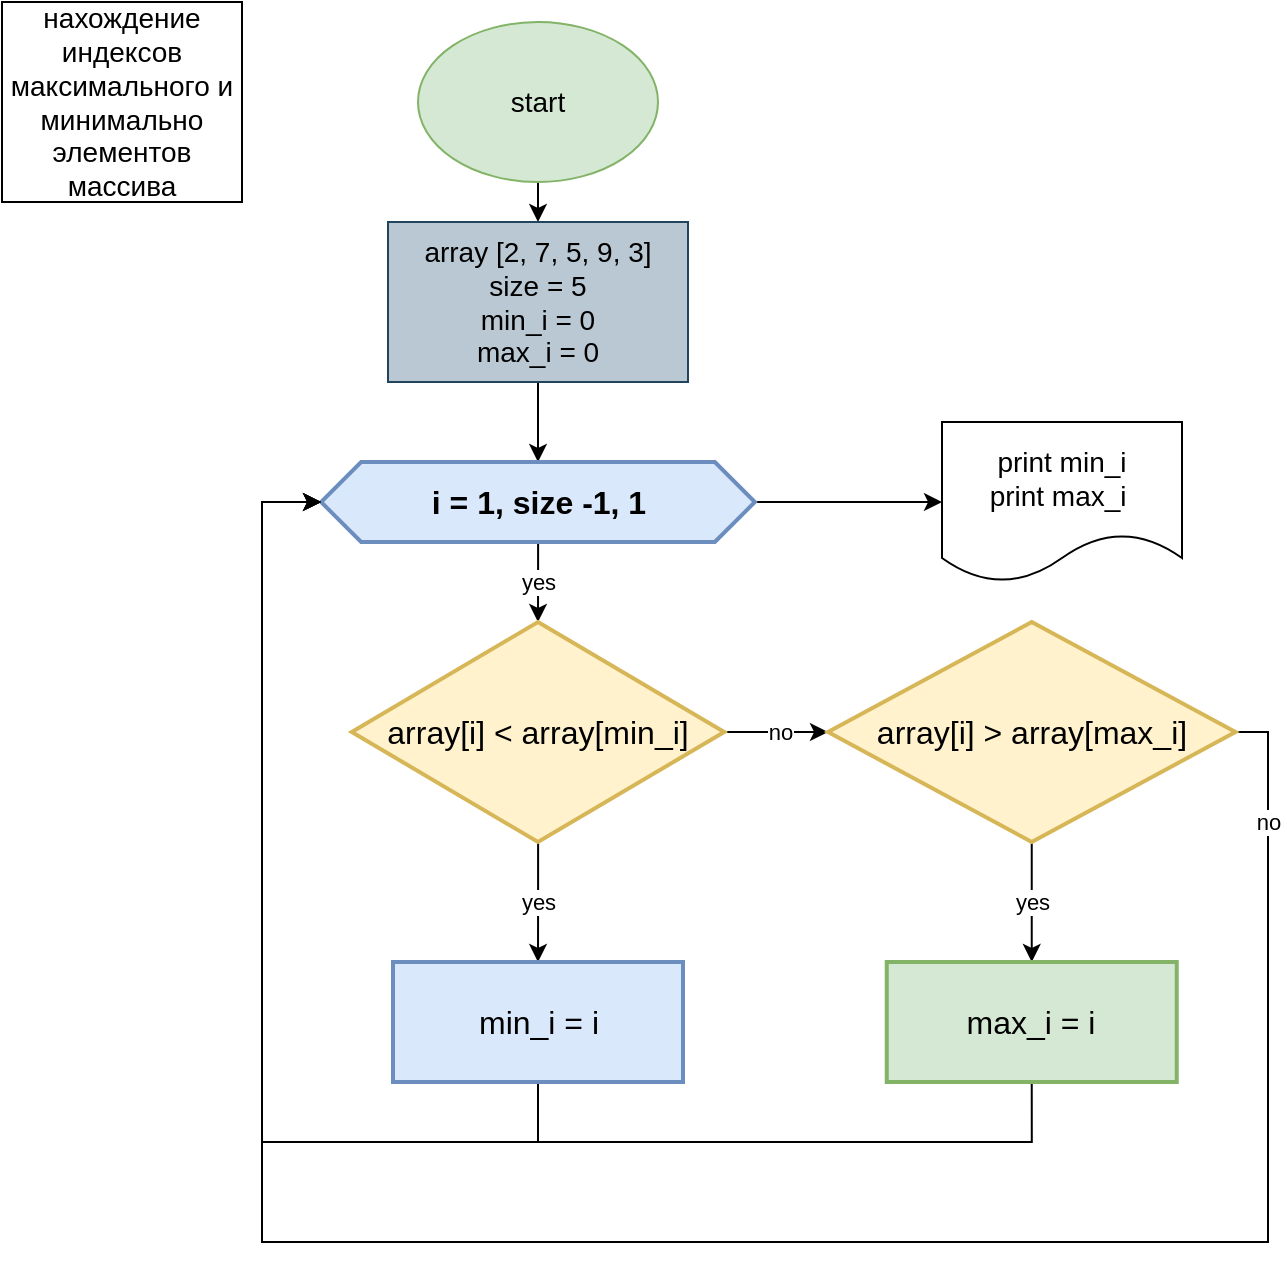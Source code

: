 <mxfile version="21.0.8" type="device" pages="4"><diagram name="Страница 1" id="qXcvYfZAFxc3Z2XbT94B"><mxGraphModel dx="1010" dy="550" grid="1" gridSize="10" guides="1" tooltips="1" connect="1" arrows="1" fold="1" page="1" pageScale="1" pageWidth="827" pageHeight="1169" math="0" shadow="0"><root><mxCell id="0"/><mxCell id="1" parent="0"/><mxCell id="VF3l3qaQ3adIgucsYfa5-1" style="edgeStyle=orthogonalEdgeStyle;rounded=0;orthogonalLoop=1;jettySize=auto;html=1;entryX=0.5;entryY=0;entryDx=0;entryDy=0;fontSize=14;" parent="1" target="VF3l3qaQ3adIgucsYfa5-4" edge="1"><mxGeometry relative="1" as="geometry"><mxPoint x="288" y="100" as="sourcePoint"/></mxGeometry></mxCell><mxCell id="VF3l3qaQ3adIgucsYfa5-2" value="start" style="ellipse;whiteSpace=wrap;html=1;fontSize=14;fillColor=#d5e8d4;strokeColor=#82b366;" parent="1" vertex="1"><mxGeometry x="228" y="30" width="120" height="80" as="geometry"/></mxCell><mxCell id="VF3l3qaQ3adIgucsYfa5-3" style="edgeStyle=orthogonalEdgeStyle;rounded=0;orthogonalLoop=1;jettySize=auto;html=1;entryX=0.5;entryY=0;entryDx=0;entryDy=0;" parent="1" source="VF3l3qaQ3adIgucsYfa5-4" target="VF3l3qaQ3adIgucsYfa5-6" edge="1"><mxGeometry relative="1" as="geometry"/></mxCell><mxCell id="VF3l3qaQ3adIgucsYfa5-4" value="array [2, 7, 5, 9, 3]&lt;br style=&quot;font-size: 14px;&quot;&gt;size = 5&lt;br&gt;min_i = 0&lt;br&gt;max_i = 0" style="rounded=0;whiteSpace=wrap;html=1;fontSize=14;fillColor=#bac8d3;strokeColor=#23445d;" parent="1" vertex="1"><mxGeometry x="213" y="130" width="150" height="80" as="geometry"/></mxCell><mxCell id="VF3l3qaQ3adIgucsYfa5-5" value="нахождение индексов максимального и минимально элементов массива" style="rounded=0;whiteSpace=wrap;html=1;fontSize=14;" parent="1" vertex="1"><mxGeometry x="20" y="20" width="120" height="100" as="geometry"/></mxCell><mxCell id="sJhcISpJmDnIxhl9Q7Wv-1" value="yes" style="edgeStyle=orthogonalEdgeStyle;rounded=0;orthogonalLoop=1;jettySize=auto;html=1;entryX=0.5;entryY=0;entryDx=0;entryDy=0;" edge="1" parent="1" source="VF3l3qaQ3adIgucsYfa5-6" target="VF3l3qaQ3adIgucsYfa5-7"><mxGeometry relative="1" as="geometry"/></mxCell><mxCell id="x1RfaE6OooCfIs3OrEgd-2" value="" style="edgeStyle=orthogonalEdgeStyle;rounded=0;orthogonalLoop=1;jettySize=auto;html=1;" edge="1" parent="1" source="VF3l3qaQ3adIgucsYfa5-6"><mxGeometry relative="1" as="geometry"><mxPoint x="490" y="270" as="targetPoint"/></mxGeometry></mxCell><mxCell id="VF3l3qaQ3adIgucsYfa5-6" value="i = 1, size -1, 1" style="shape=hexagon;perimeter=hexagonPerimeter2;whiteSpace=wrap;html=1;fixedSize=1;fillColor=#dae8fc;strokeColor=#6c8ebf;strokeWidth=2;fontSize=16;fontStyle=1" parent="1" vertex="1"><mxGeometry x="179.56" y="250" width="216.88" height="40" as="geometry"/></mxCell><mxCell id="VF3l3qaQ3adIgucsYfa5-14" value="yes" style="edgeStyle=orthogonalEdgeStyle;rounded=0;orthogonalLoop=1;jettySize=auto;html=1;" parent="1" source="VF3l3qaQ3adIgucsYfa5-7" target="VF3l3qaQ3adIgucsYfa5-13" edge="1"><mxGeometry relative="1" as="geometry"/></mxCell><mxCell id="VF3l3qaQ3adIgucsYfa5-17" value="no" style="edgeStyle=orthogonalEdgeStyle;rounded=0;orthogonalLoop=1;jettySize=auto;html=1;entryX=0;entryY=0.5;entryDx=0;entryDy=0;" parent="1" source="VF3l3qaQ3adIgucsYfa5-7" target="VF3l3qaQ3adIgucsYfa5-33" edge="1"><mxGeometry x="0.066" relative="1" as="geometry"><mxPoint as="offset"/></mxGeometry></mxCell><mxCell id="VF3l3qaQ3adIgucsYfa5-7" value="array[i] &amp;lt; array[min_i]" style="rhombus;whiteSpace=wrap;html=1;fontSize=16;fillColor=#fff2cc;strokeColor=#d6b656;strokeWidth=2;fontStyle=0;" parent="1" vertex="1"><mxGeometry x="194.87" y="330" width="186.25" height="110" as="geometry"/></mxCell><mxCell id="sJhcISpJmDnIxhl9Q7Wv-2" style="edgeStyle=orthogonalEdgeStyle;rounded=0;orthogonalLoop=1;jettySize=auto;html=1;entryX=0;entryY=0.5;entryDx=0;entryDy=0;exitX=0.5;exitY=1;exitDx=0;exitDy=0;" edge="1" parent="1" source="VF3l3qaQ3adIgucsYfa5-13" target="VF3l3qaQ3adIgucsYfa5-6"><mxGeometry relative="1" as="geometry"><Array as="points"><mxPoint x="288" y="590"/><mxPoint x="150" y="590"/><mxPoint x="150" y="270"/></Array></mxGeometry></mxCell><mxCell id="VF3l3qaQ3adIgucsYfa5-13" value="min_i = i" style="whiteSpace=wrap;html=1;fontSize=16;fillColor=#dae8fc;strokeColor=#6c8ebf;strokeWidth=2;fontStyle=0;" parent="1" vertex="1"><mxGeometry x="215.5" y="500" width="145" height="60" as="geometry"/></mxCell><mxCell id="VF3l3qaQ3adIgucsYfa5-22" value="print min_i&lt;br&gt;print max_i&amp;nbsp;" style="shape=document;whiteSpace=wrap;html=1;boundedLbl=1;fontSize=14;" parent="1" vertex="1"><mxGeometry x="490" y="230" width="120" height="80" as="geometry"/></mxCell><mxCell id="VF3l3qaQ3adIgucsYfa5-38" value="yes" style="edgeStyle=orthogonalEdgeStyle;rounded=0;orthogonalLoop=1;jettySize=auto;html=1;entryX=0.5;entryY=0;entryDx=0;entryDy=0;" parent="1" source="VF3l3qaQ3adIgucsYfa5-33" target="VF3l3qaQ3adIgucsYfa5-37" edge="1"><mxGeometry relative="1" as="geometry"/></mxCell><mxCell id="sJhcISpJmDnIxhl9Q7Wv-6" value="no" style="edgeStyle=orthogonalEdgeStyle;rounded=0;orthogonalLoop=1;jettySize=auto;html=1;entryX=0;entryY=0.5;entryDx=0;entryDy=0;" edge="1" parent="1" source="VF3l3qaQ3adIgucsYfa5-33" target="VF3l3qaQ3adIgucsYfa5-6"><mxGeometry x="-0.896" relative="1" as="geometry"><mxPoint x="173" y="270" as="targetPoint"/><Array as="points"><mxPoint x="653" y="385"/><mxPoint x="653" y="640"/><mxPoint x="150" y="640"/><mxPoint x="150" y="270"/></Array><mxPoint as="offset"/></mxGeometry></mxCell><mxCell id="VF3l3qaQ3adIgucsYfa5-33" value="array[i] &amp;gt; array[max_i]" style="rhombus;whiteSpace=wrap;html=1;fontSize=16;fillColor=#fff2cc;strokeColor=#d6b656;strokeWidth=2;fontStyle=0;" parent="1" vertex="1"><mxGeometry x="433" y="330" width="203.75" height="110" as="geometry"/></mxCell><mxCell id="sJhcISpJmDnIxhl9Q7Wv-5" style="edgeStyle=orthogonalEdgeStyle;rounded=0;orthogonalLoop=1;jettySize=auto;html=1;entryX=0;entryY=0.5;entryDx=0;entryDy=0;exitX=0.5;exitY=1;exitDx=0;exitDy=0;" edge="1" parent="1" source="VF3l3qaQ3adIgucsYfa5-37" target="VF3l3qaQ3adIgucsYfa5-6"><mxGeometry relative="1" as="geometry"><Array as="points"><mxPoint x="535" y="590"/><mxPoint x="150" y="590"/><mxPoint x="150" y="270"/></Array></mxGeometry></mxCell><mxCell id="VF3l3qaQ3adIgucsYfa5-37" value="max_i = i" style="whiteSpace=wrap;html=1;fontSize=16;fillColor=#d5e8d4;strokeColor=#82b366;strokeWidth=2;fontStyle=0;" parent="1" vertex="1"><mxGeometry x="462.37" y="500" width="145" height="60" as="geometry"/></mxCell></root></mxGraphModel></diagram><diagram id="e1YR90wTQk4kMG5wGo4F" name="Страница 2"><mxGraphModel dx="1010" dy="550" grid="1" gridSize="10" guides="1" tooltips="1" connect="1" arrows="1" fold="1" page="1" pageScale="1" pageWidth="827" pageHeight="1169" math="0" shadow="0"><root><mxCell id="0"/><mxCell id="1" parent="0"/><mxCell id="LT_FgosF3QTvWCM_PHqd-1" style="edgeStyle=orthogonalEdgeStyle;rounded=0;orthogonalLoop=1;jettySize=auto;html=1;entryX=0.5;entryY=0;entryDx=0;entryDy=0;fontSize=14;" parent="1" target="LT_FgosF3QTvWCM_PHqd-3" edge="1"><mxGeometry relative="1" as="geometry"><mxPoint x="395" y="100" as="sourcePoint"/></mxGeometry></mxCell><mxCell id="LT_FgosF3QTvWCM_PHqd-2" value="start" style="ellipse;whiteSpace=wrap;html=1;fontSize=14;fillColor=#d5e8d4;strokeColor=#82b366;" parent="1" vertex="1"><mxGeometry x="335" y="30" width="120" height="80" as="geometry"/></mxCell><mxCell id="P_ts97lOSNcH0X3oGyMM-8" style="edgeStyle=orthogonalEdgeStyle;rounded=0;orthogonalLoop=1;jettySize=auto;html=1;entryX=0.5;entryY=0;entryDx=0;entryDy=0;" parent="1" source="LT_FgosF3QTvWCM_PHqd-3" edge="1"><mxGeometry relative="1" as="geometry"><mxPoint x="395" y="240" as="targetPoint"/></mxGeometry></mxCell><mxCell id="LT_FgosF3QTvWCM_PHqd-3" value="array [2, 7, 5, 9, 3]&lt;br style=&quot;font-size: 14px;&quot;&gt;size = 5&lt;br&gt;temp = 0" style="rounded=0;whiteSpace=wrap;html=1;fontSize=14;fillColor=#bac8d3;strokeColor=#23445d;" parent="1" vertex="1"><mxGeometry x="320" y="130" width="150" height="80" as="geometry"/></mxCell><mxCell id="LT_FgosF3QTvWCM_PHqd-4" value="&quot;разворот&quot; массива" style="rounded=0;whiteSpace=wrap;html=1;fontSize=14;" parent="1" vertex="1"><mxGeometry x="20" y="20" width="120" height="100" as="geometry"/></mxCell><mxCell id="P_ts97lOSNcH0X3oGyMM-2" value="no" style="edgeStyle=orthogonalEdgeStyle;rounded=0;orthogonalLoop=1;jettySize=auto;html=1;entryX=0;entryY=0.5;entryDx=0;entryDy=0;" parent="1" target="P_ts97lOSNcH0X3oGyMM-6" edge="1"><mxGeometry relative="1" as="geometry"><mxPoint x="516.25" y="260" as="sourcePoint"/></mxGeometry></mxCell><mxCell id="N7xwam0O9d3ynVHzuCnn-6" value="yes" style="edgeStyle=orthogonalEdgeStyle;rounded=0;orthogonalLoop=1;jettySize=auto;html=1;entryX=0.5;entryY=0;entryDx=0;entryDy=0;" parent="1" source="P_ts97lOSNcH0X3oGyMM-4" target="P_ts97lOSNcH0X3oGyMM-14" edge="1"><mxGeometry relative="1" as="geometry"><mxPoint x="395" y="320" as="targetPoint"/></mxGeometry></mxCell><mxCell id="P_ts97lOSNcH0X3oGyMM-4" value="i = 0, size -1-i, 1" style="shape=hexagon;perimeter=hexagonPerimeter2;whiteSpace=wrap;html=1;fixedSize=1;fillColor=#d5e8d4;strokeColor=#82b366;strokeWidth=2;fontSize=16;fontStyle=1" parent="1" vertex="1"><mxGeometry x="273.75" y="240" width="242.5" height="40" as="geometry"/></mxCell><mxCell id="P_ts97lOSNcH0X3oGyMM-5" style="edgeStyle=orthogonalEdgeStyle;rounded=0;orthogonalLoop=1;jettySize=auto;html=1;entryX=0;entryY=0.5;entryDx=0;entryDy=0;" parent="1" source="P_ts97lOSNcH0X3oGyMM-6" target="P_ts97lOSNcH0X3oGyMM-7" edge="1"><mxGeometry relative="1" as="geometry"/></mxCell><mxCell id="P_ts97lOSNcH0X3oGyMM-6" value="array" style="shape=document;whiteSpace=wrap;html=1;boundedLbl=1;fontSize=14;" parent="1" vertex="1"><mxGeometry x="580" y="210" width="80" height="100" as="geometry"/></mxCell><mxCell id="P_ts97lOSNcH0X3oGyMM-7" value="finish" style="ellipse;whiteSpace=wrap;html=1;fontSize=14;fillColor=#e1d5e7;strokeColor=#9673a6;" parent="1" vertex="1"><mxGeometry x="700" y="230" width="90" height="60" as="geometry"/></mxCell><mxCell id="N7xwam0O9d3ynVHzuCnn-9" style="edgeStyle=orthogonalEdgeStyle;rounded=0;orthogonalLoop=1;jettySize=auto;html=1;entryX=0;entryY=0.5;entryDx=0;entryDy=0;" parent="1" source="P_ts97lOSNcH0X3oGyMM-14" target="P_ts97lOSNcH0X3oGyMM-4" edge="1"><mxGeometry relative="1" as="geometry"><Array as="points"><mxPoint x="254" y="370"/><mxPoint x="254" y="260"/></Array></mxGeometry></mxCell><mxCell id="P_ts97lOSNcH0X3oGyMM-14" value="temp = array[i]&lt;br style=&quot;border-color: var(--border-color);&quot;&gt;array[i] = array[size-1-i]&lt;br style=&quot;border-color: var(--border-color);&quot;&gt;&lt;span style=&quot;border-color: var(--border-color);&quot;&gt;array[size-1-i] = temp&lt;/span&gt;" style="whiteSpace=wrap;html=1;fontSize=14;fillColor=#dae8fc;strokeColor=#6c8ebf;" parent="1" vertex="1"><mxGeometry x="307.5" y="340" width="175" height="60" as="geometry"/></mxCell></root></mxGraphModel></diagram><diagram id="O31vau2TLW4OimislI7i" name="Страница 3"><mxGraphModel dx="1010" dy="550" grid="1" gridSize="10" guides="1" tooltips="1" connect="1" arrows="1" fold="1" page="1" pageScale="1" pageWidth="827" pageHeight="1169" math="0" shadow="0"><root><mxCell id="0"/><mxCell id="1" parent="0"/><mxCell id="Jgsauvy3uDC-Uvaqh_HF-1" style="edgeStyle=orthogonalEdgeStyle;rounded=0;orthogonalLoop=1;jettySize=auto;html=1;entryX=0.5;entryY=0;entryDx=0;entryDy=0;fontSize=14;" parent="1" target="Jgsauvy3uDC-Uvaqh_HF-3" edge="1"><mxGeometry relative="1" as="geometry"><mxPoint x="311" y="110" as="sourcePoint"/></mxGeometry></mxCell><mxCell id="Jgsauvy3uDC-Uvaqh_HF-2" value="start" style="ellipse;whiteSpace=wrap;html=1;fontSize=14;fillColor=#d5e8d4;strokeColor=#82b366;" parent="1" vertex="1"><mxGeometry x="251" y="30" width="120" height="80" as="geometry"/></mxCell><mxCell id="uNQYXdzRF0lh5lz1g0f1-2" style="edgeStyle=orthogonalEdgeStyle;rounded=0;orthogonalLoop=1;jettySize=auto;html=1;exitX=0.5;exitY=1;exitDx=0;exitDy=0;entryX=0.5;entryY=0;entryDx=0;entryDy=0;" parent="1" source="Jgsauvy3uDC-Uvaqh_HF-3" target="uNQYXdzRF0lh5lz1g0f1-1" edge="1"><mxGeometry relative="1" as="geometry"/></mxCell><mxCell id="Jgsauvy3uDC-Uvaqh_HF-3" value="array [2, 7, 5, 9, 3]&lt;br style=&quot;font-size: 14px;&quot;&gt;size = 5&lt;br&gt;sum = 0" style="rounded=0;whiteSpace=wrap;html=1;fontSize=14;fillColor=#bac8d3;strokeColor=#23445d;" parent="1" vertex="1"><mxGeometry x="236" y="140" width="150" height="80" as="geometry"/></mxCell><mxCell id="Jgsauvy3uDC-Uvaqh_HF-4" value="найти средне арифметическое между всеми элементами массива" style="rounded=0;whiteSpace=wrap;html=1;fontSize=14;" parent="1" vertex="1"><mxGeometry x="20" y="20" width="180" height="90" as="geometry"/></mxCell><mxCell id="uNQYXdzRF0lh5lz1g0f1-3" value="yes" style="edgeStyle=orthogonalEdgeStyle;rounded=0;orthogonalLoop=1;jettySize=auto;html=1;exitX=0.5;exitY=1;exitDx=0;exitDy=0;entryX=0.5;entryY=0;entryDx=0;entryDy=0;" parent="1" source="uNQYXdzRF0lh5lz1g0f1-1" target="uNQYXdzRF0lh5lz1g0f1-5" edge="1"><mxGeometry relative="1" as="geometry"><mxPoint x="311" y="330" as="targetPoint"/><Array as="points"/></mxGeometry></mxCell><mxCell id="uNQYXdzRF0lh5lz1g0f1-14" value="no" style="edgeStyle=orthogonalEdgeStyle;rounded=0;orthogonalLoop=1;jettySize=auto;html=1;" parent="1" source="uNQYXdzRF0lh5lz1g0f1-1" target="uNQYXdzRF0lh5lz1g0f1-13" edge="1"><mxGeometry relative="1" as="geometry"/></mxCell><mxCell id="uNQYXdzRF0lh5lz1g0f1-1" value="i = 0, size -1, 1" style="shape=hexagon;perimeter=hexagonPerimeter2;whiteSpace=wrap;html=1;fixedSize=1;fillColor=#d5e8d4;strokeColor=#82b366;strokeWidth=2;fontSize=16;fontStyle=1" parent="1" vertex="1"><mxGeometry x="189.75" y="250" width="242.5" height="40" as="geometry"/></mxCell><mxCell id="uNQYXdzRF0lh5lz1g0f1-11" style="edgeStyle=orthogonalEdgeStyle;rounded=0;orthogonalLoop=1;jettySize=auto;html=1;entryX=0;entryY=0.5;entryDx=0;entryDy=0;" parent="1" source="uNQYXdzRF0lh5lz1g0f1-5" target="uNQYXdzRF0lh5lz1g0f1-1" edge="1"><mxGeometry relative="1" as="geometry"><Array as="points"><mxPoint x="170" y="388"/><mxPoint x="170" y="270"/></Array></mxGeometry></mxCell><mxCell id="uNQYXdzRF0lh5lz1g0f1-5" value="sum=sum + array[i]" style="whiteSpace=wrap;html=1;fontSize=14;fillColor=#dae8fc;strokeColor=#6c8ebf;" parent="1" vertex="1"><mxGeometry x="221" y="350" width="180" height="75" as="geometry"/></mxCell><mxCell id="uNQYXdzRF0lh5lz1g0f1-7" style="edgeStyle=orthogonalEdgeStyle;rounded=0;orthogonalLoop=1;jettySize=auto;html=1;fontSize=14;" parent="1" source="uNQYXdzRF0lh5lz1g0f1-8" target="uNQYXdzRF0lh5lz1g0f1-9" edge="1"><mxGeometry relative="1" as="geometry"><mxPoint x="640" y="360" as="targetPoint"/></mxGeometry></mxCell><mxCell id="uNQYXdzRF0lh5lz1g0f1-8" value="sum =" style="shape=document;whiteSpace=wrap;html=1;boundedLbl=1;fontSize=14;" parent="1" vertex="1"><mxGeometry x="620" y="240" width="120" height="80" as="geometry"/></mxCell><mxCell id="uNQYXdzRF0lh5lz1g0f1-9" value="finish" style="ellipse;whiteSpace=wrap;html=1;fontSize=14;fillColor=#e1d5e7;strokeColor=#9673a6;" parent="1" vertex="1"><mxGeometry x="620" y="360" width="120" height="80" as="geometry"/></mxCell><mxCell id="uNQYXdzRF0lh5lz1g0f1-15" style="edgeStyle=orthogonalEdgeStyle;rounded=0;orthogonalLoop=1;jettySize=auto;html=1;entryX=0.017;entryY=0.375;entryDx=0;entryDy=0;entryPerimeter=0;" parent="1" source="uNQYXdzRF0lh5lz1g0f1-13" target="uNQYXdzRF0lh5lz1g0f1-8" edge="1"><mxGeometry relative="1" as="geometry"/></mxCell><mxCell id="uNQYXdzRF0lh5lz1g0f1-13" value="sum = sum/size" style="whiteSpace=wrap;html=1;fontSize=14;fillColor=#dae8fc;strokeColor=#6c8ebf;strokeWidth=2;fontStyle=0;" parent="1" vertex="1"><mxGeometry x="470" y="240" width="120" height="60" as="geometry"/></mxCell></root></mxGraphModel></diagram><diagram id="VIv-KKPNRre16-EM6FH3" name="Страница 4"><mxGraphModel dx="1010" dy="550" grid="1" gridSize="10" guides="1" tooltips="1" connect="1" arrows="1" fold="1" page="1" pageScale="1" pageWidth="827" pageHeight="1169" math="0" shadow="0"><root><mxCell id="0"/><mxCell id="1" parent="0"/><mxCell id="ie3sWrQ32A6Pileiqcxl-1" style="edgeStyle=orthogonalEdgeStyle;rounded=0;orthogonalLoop=1;jettySize=auto;html=1;entryX=0.5;entryY=0;entryDx=0;entryDy=0;fontSize=14;exitX=0.5;exitY=1;exitDx=0;exitDy=0;" edge="1" parent="1" target="ie3sWrQ32A6Pileiqcxl-4" source="ie3sWrQ32A6Pileiqcxl-2"><mxGeometry relative="1" as="geometry"><mxPoint x="221.25" y="100" as="sourcePoint"/></mxGeometry></mxCell><mxCell id="ie3sWrQ32A6Pileiqcxl-2" value="start" style="ellipse;whiteSpace=wrap;html=1;fontSize=14;fillColor=#d5e8d4;strokeColor=#82b366;" vertex="1" parent="1"><mxGeometry x="166.57" y="30" width="120" height="80" as="geometry"/></mxCell><mxCell id="ie3sWrQ32A6Pileiqcxl-3" style="edgeStyle=orthogonalEdgeStyle;rounded=0;orthogonalLoop=1;jettySize=auto;html=1;entryX=0.5;entryY=0;entryDx=0;entryDy=0;exitX=0.5;exitY=1;exitDx=0;exitDy=0;" edge="1" parent="1" source="ie3sWrQ32A6Pileiqcxl-4" target="4gz-L4FQTliGPFUZM5Zt-1"><mxGeometry relative="1" as="geometry"><mxPoint x="221.25" y="270" as="targetPoint"/></mxGeometry></mxCell><mxCell id="ie3sWrQ32A6Pileiqcxl-4" value="array [2, 7, 5, 9, 3]&lt;br style=&quot;font-size: 14px;&quot;&gt;size = 5&lt;br&gt;min_i = 0&lt;br&gt;max_i = 0&lt;br&gt;sum = 0&lt;br&gt;ttmp = 0" style="rounded=0;whiteSpace=wrap;html=1;fontSize=14;fillColor=#bac8d3;strokeColor=#23445d;" vertex="1" parent="1"><mxGeometry x="151.57" y="130" width="150" height="110" as="geometry"/></mxCell><mxCell id="ie3sWrQ32A6Pileiqcxl-5" value="yes" style="edgeStyle=orthogonalEdgeStyle;rounded=0;orthogonalLoop=1;jettySize=auto;html=1;entryX=0.5;entryY=0;entryDx=0;entryDy=0;exitX=0.5;exitY=1;exitDx=0;exitDy=0;" edge="1" parent="1" target="ie3sWrQ32A6Pileiqcxl-10" source="4gz-L4FQTliGPFUZM5Zt-1"><mxGeometry relative="1" as="geometry"><mxPoint x="221.25" y="310" as="sourcePoint"/></mxGeometry></mxCell><mxCell id="ie3sWrQ32A6Pileiqcxl-7" value="yes" style="edgeStyle=orthogonalEdgeStyle;rounded=0;orthogonalLoop=1;jettySize=auto;html=1;" edge="1" parent="1" source="ie3sWrQ32A6Pileiqcxl-10" target="ie3sWrQ32A6Pileiqcxl-11"><mxGeometry x="0.304" y="-15" relative="1" as="geometry"><mxPoint as="offset"/></mxGeometry></mxCell><mxCell id="ie3sWrQ32A6Pileiqcxl-8" value="no" style="edgeStyle=orthogonalEdgeStyle;rounded=0;orthogonalLoop=1;jettySize=auto;html=1;entryX=0.5;entryY=0;entryDx=0;entryDy=0;" edge="1" parent="1" source="ie3sWrQ32A6Pileiqcxl-10" target="ie3sWrQ32A6Pileiqcxl-14"><mxGeometry x="0.066" relative="1" as="geometry"><mxPoint as="offset"/></mxGeometry></mxCell><mxCell id="ie3sWrQ32A6Pileiqcxl-10" value="array[i] &amp;lt; array[min_i]" style="rhombus;whiteSpace=wrap;html=1;fontSize=16;fillColor=#fff2cc;strokeColor=#d6b656;strokeWidth=2;fontStyle=0;" vertex="1" parent="1"><mxGeometry x="133.44" y="360" width="186.25" height="110" as="geometry"/></mxCell><mxCell id="GBeIMaVx3udRbI0G8e9H-2" style="edgeStyle=orthogonalEdgeStyle;rounded=0;orthogonalLoop=1;jettySize=auto;html=1;entryX=0;entryY=0.5;entryDx=0;entryDy=0;exitX=0;exitY=0.5;exitDx=0;exitDy=0;" edge="1" parent="1" source="ie3sWrQ32A6Pileiqcxl-11" target="4gz-L4FQTliGPFUZM5Zt-1"><mxGeometry relative="1" as="geometry"><Array as="points"><mxPoint x="10" y="415"/><mxPoint x="10" y="290"/></Array></mxGeometry></mxCell><mxCell id="ie3sWrQ32A6Pileiqcxl-11" value="min_i = i" style="whiteSpace=wrap;html=1;fontSize=16;fillColor=#dae8fc;strokeColor=#6c8ebf;strokeWidth=2;fontStyle=0;" vertex="1" parent="1"><mxGeometry x="30" y="400" width="72.81" height="30" as="geometry"/></mxCell><mxCell id="ie3sWrQ32A6Pileiqcxl-12" value="print sum=" style="shape=document;whiteSpace=wrap;html=1;boundedLbl=1;fontSize=14;" vertex="1" parent="1"><mxGeometry x="778.44" y="500" width="120" height="80" as="geometry"/></mxCell><mxCell id="ie3sWrQ32A6Pileiqcxl-13" value="yes" style="edgeStyle=orthogonalEdgeStyle;rounded=0;orthogonalLoop=1;jettySize=auto;html=1;entryX=1;entryY=0.5;entryDx=0;entryDy=0;" edge="1" parent="1" source="ie3sWrQ32A6Pileiqcxl-14" target="ie3sWrQ32A6Pileiqcxl-15"><mxGeometry x="0.2" y="-15" relative="1" as="geometry"><mxPoint as="offset"/></mxGeometry></mxCell><mxCell id="a3ITWk_WVtVqIcPBaF2q-1" value="no" style="edgeStyle=orthogonalEdgeStyle;rounded=0;orthogonalLoop=1;jettySize=auto;html=1;entryX=0;entryY=0.5;entryDx=0;entryDy=0;exitX=0.5;exitY=1;exitDx=0;exitDy=0;" edge="1" parent="1" source="ie3sWrQ32A6Pileiqcxl-14" target="4gz-L4FQTliGPFUZM5Zt-1"><mxGeometry x="-0.642" relative="1" as="geometry"><Array as="points"><mxPoint x="227" y="640"/><mxPoint x="10" y="640"/><mxPoint x="10" y="290"/></Array><mxPoint as="offset"/></mxGeometry></mxCell><mxCell id="ie3sWrQ32A6Pileiqcxl-14" value="array[i] &amp;gt; array[max_i]" style="rhombus;whiteSpace=wrap;html=1;fontSize=16;fillColor=#fff2cc;strokeColor=#d6b656;strokeWidth=2;fontStyle=0;" vertex="1" parent="1"><mxGeometry x="136.57" y="515" width="180" height="120" as="geometry"/></mxCell><mxCell id="GBeIMaVx3udRbI0G8e9H-3" style="edgeStyle=orthogonalEdgeStyle;rounded=0;orthogonalLoop=1;jettySize=auto;html=1;entryX=0;entryY=0.5;entryDx=0;entryDy=0;exitX=0;exitY=0.5;exitDx=0;exitDy=0;" edge="1" parent="1" source="ie3sWrQ32A6Pileiqcxl-15" target="4gz-L4FQTliGPFUZM5Zt-1"><mxGeometry relative="1" as="geometry"><mxPoint x="108.12" y="290" as="targetPoint"/><Array as="points"><mxPoint x="10" y="575"/><mxPoint x="10" y="290"/></Array></mxGeometry></mxCell><mxCell id="ie3sWrQ32A6Pileiqcxl-15" value="max_i = i" style="whiteSpace=wrap;html=1;fontSize=16;fillColor=#d5e8d4;strokeColor=#82b366;strokeWidth=2;fontStyle=0;" vertex="1" parent="1"><mxGeometry x="30" y="557.5" width="72.81" height="35" as="geometry"/></mxCell><mxCell id="ie3sWrQ32A6Pileiqcxl-16" style="edgeStyle=orthogonalEdgeStyle;rounded=0;orthogonalLoop=1;jettySize=auto;html=1;entryX=0;entryY=0.5;entryDx=0;entryDy=0;" edge="1" parent="1" source="ie3sWrQ32A6Pileiqcxl-17" target="iIQoCjm4q3lO0BCPP3pO-1"><mxGeometry relative="1" as="geometry"><mxPoint x="512.13" y="270" as="targetPoint"/></mxGeometry></mxCell><mxCell id="ie3sWrQ32A6Pileiqcxl-17" value="i = min_i+1" style="whiteSpace=wrap;html=1;fontSize=16;fillColor=#dae8fc;strokeColor=#6c8ebf;strokeWidth=2;fontStyle=0;" vertex="1" parent="1"><mxGeometry x="580.0" y="260" width="120" height="60" as="geometry"/></mxCell><mxCell id="ie3sWrQ32A6Pileiqcxl-19" value="no" style="edgeStyle=orthogonalEdgeStyle;rounded=0;orthogonalLoop=1;jettySize=auto;html=1;entryX=0;entryY=0.5;entryDx=0;entryDy=0;exitX=0;exitY=0.5;exitDx=0;exitDy=0;" edge="1" parent="1" source="ie3sWrQ32A6Pileiqcxl-20" target="iIQoCjm4q3lO0BCPP3pO-1"><mxGeometry x="-0.734" relative="1" as="geometry"><mxPoint x="512.13" y="270" as="targetPoint"/><Array as="points"><mxPoint x="710" y="420"/><mxPoint x="710" y="290"/></Array><mxPoint as="offset"/></mxGeometry></mxCell><mxCell id="ie3sWrQ32A6Pileiqcxl-20" value="sum = sum+array[i]" style="rounded=0;whiteSpace=wrap;html=1;fillColor=#d5e8d4;strokeColor=#82b366;fontSize=14;" vertex="1" parent="1"><mxGeometry x="778.44" y="390" width="120" height="60" as="geometry"/></mxCell><mxCell id="4gz-L4FQTliGPFUZM5Zt-1" value="i = 1, size -1, 1" style="shape=hexagon;perimeter=hexagonPerimeter2;whiteSpace=wrap;html=1;fixedSize=1;fillColor=#dae8fc;strokeColor=#6c8ebf;strokeWidth=2;fontSize=16;fontStyle=1" vertex="1" parent="1"><mxGeometry x="118.13" y="270" width="216.88" height="40" as="geometry"/></mxCell><mxCell id="GBeIMaVx3udRbI0G8e9H-6" value="yes" style="edgeStyle=orthogonalEdgeStyle;rounded=0;orthogonalLoop=1;jettySize=auto;html=1;entryX=0.5;entryY=0;entryDx=0;entryDy=0;exitX=0.5;exitY=1;exitDx=0;exitDy=0;" edge="1" parent="1" source="iIQoCjm4q3lO0BCPP3pO-1" target="ie3sWrQ32A6Pileiqcxl-20"><mxGeometry x="0.013" relative="1" as="geometry"><mxPoint as="offset"/></mxGeometry></mxCell><mxCell id="tiLgQmE-3Pgp--DgOQcs-2" style="edgeStyle=orthogonalEdgeStyle;rounded=0;orthogonalLoop=1;jettySize=auto;html=1;entryX=1;entryY=0.5;entryDx=0;entryDy=0;" edge="1" parent="1" source="iIQoCjm4q3lO0BCPP3pO-1" target="ie3sWrQ32A6Pileiqcxl-12"><mxGeometry relative="1" as="geometry"><mxPoint x="960" y="584.8" as="targetPoint"/><Array as="points"><mxPoint x="960" y="290"/><mxPoint x="960" y="540"/></Array></mxGeometry></mxCell><mxCell id="iIQoCjm4q3lO0BCPP3pO-1" value="i, max_i-1, 1" style="shape=hexagon;perimeter=hexagonPerimeter2;whiteSpace=wrap;html=1;fixedSize=1;fillColor=#dae8fc;strokeColor=#6c8ebf;strokeWidth=2;fontSize=16;fontStyle=1" vertex="1" parent="1"><mxGeometry x="730" y="270" width="216.88" height="40" as="geometry"/></mxCell><mxCell id="iIQoCjm4q3lO0BCPP3pO-2" value="no" style="edgeStyle=orthogonalEdgeStyle;rounded=0;orthogonalLoop=1;jettySize=auto;html=1;entryX=0;entryY=0.5;entryDx=0;entryDy=0;exitX=1;exitY=0.5;exitDx=0;exitDy=0;" edge="1" parent="1" source="4gz-L4FQTliGPFUZM5Zt-1" target="ie3sWrQ32A6Pileiqcxl-21"><mxGeometry relative="1" as="geometry"><mxPoint x="329.25" y="290" as="sourcePoint"/><mxPoint x="423.12" y="290" as="targetPoint"/></mxGeometry></mxCell><mxCell id="9N4YWUnf-MaszKBzuBR8-1" value="yes" style="edgeStyle=orthogonalEdgeStyle;rounded=0;orthogonalLoop=1;jettySize=auto;html=1;entryX=0;entryY=0.5;entryDx=0;entryDy=0;" edge="1" parent="1" source="ie3sWrQ32A6Pileiqcxl-21" target="ie3sWrQ32A6Pileiqcxl-17"><mxGeometry x="-0.304" relative="1" as="geometry"><mxPoint as="offset"/></mxGeometry></mxCell><mxCell id="tiLgQmE-3Pgp--DgOQcs-3" value="no" style="edgeStyle=orthogonalEdgeStyle;rounded=0;orthogonalLoop=1;jettySize=auto;html=1;entryX=0;entryY=0.5;entryDx=0;entryDy=0;" edge="1" parent="1" source="ie3sWrQ32A6Pileiqcxl-21" target="ATIxywFOFhZqngvMrn13-1"><mxGeometry relative="1" as="geometry"><mxPoint x="447" y="390" as="targetPoint"/><mxPoint as="offset"/></mxGeometry></mxCell><mxCell id="ie3sWrQ32A6Pileiqcxl-21" value="min_i &amp;lt; max_i" style="rhombus;whiteSpace=wrap;html=1;fillColor=#fff2cc;strokeColor=#d6b656;fontSize=14;" vertex="1" parent="1"><mxGeometry x="380" y="250" width="154" height="80" as="geometry"/></mxCell><mxCell id="-goV4ZlPtMdUICaDYOtw-1" value="Найти сумму элементов массива лежащих между минимальным и максимальным по значению элементам" style="rounded=0;whiteSpace=wrap;html=1;fontSize=14;" vertex="1" parent="1"><mxGeometry x="710" y="20" width="230" height="90" as="geometry"/></mxCell><mxCell id="ATIxywFOFhZqngvMrn13-4" style="edgeStyle=orthogonalEdgeStyle;rounded=0;orthogonalLoop=1;jettySize=auto;html=1;entryX=0.5;entryY=1;entryDx=0;entryDy=0;exitX=1;exitY=0.5;exitDx=0;exitDy=0;" edge="1" parent="1" source="ATIxywFOFhZqngvMrn13-1" target="ie3sWrQ32A6Pileiqcxl-17"><mxGeometry relative="1" as="geometry"/></mxCell><mxCell id="ATIxywFOFhZqngvMrn13-1" value="temp=max_i&lt;br style=&quot;font-size: 14px;&quot;&gt;max_i = min_i&lt;br style=&quot;font-size: 14px;&quot;&gt;min_i = temp" style="rounded=0;whiteSpace=wrap;html=1;fontSize=14;fillColor=#d5e8d4;strokeColor=#82b366;" vertex="1" parent="1"><mxGeometry x="480" y="370" width="130" height="60" as="geometry"/></mxCell></root></mxGraphModel></diagram></mxfile>